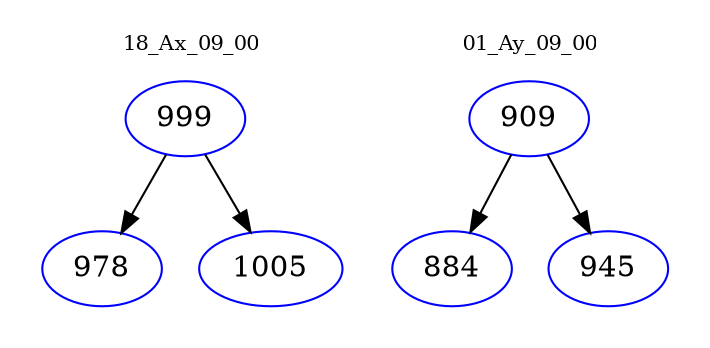 digraph{
subgraph cluster_0 {
color = white
label = "18_Ax_09_00";
fontsize=10;
T0_999 [label="999", color="blue"]
T0_999 -> T0_978 [color="black"]
T0_978 [label="978", color="blue"]
T0_999 -> T0_1005 [color="black"]
T0_1005 [label="1005", color="blue"]
}
subgraph cluster_1 {
color = white
label = "01_Ay_09_00";
fontsize=10;
T1_909 [label="909", color="blue"]
T1_909 -> T1_884 [color="black"]
T1_884 [label="884", color="blue"]
T1_909 -> T1_945 [color="black"]
T1_945 [label="945", color="blue"]
}
}
